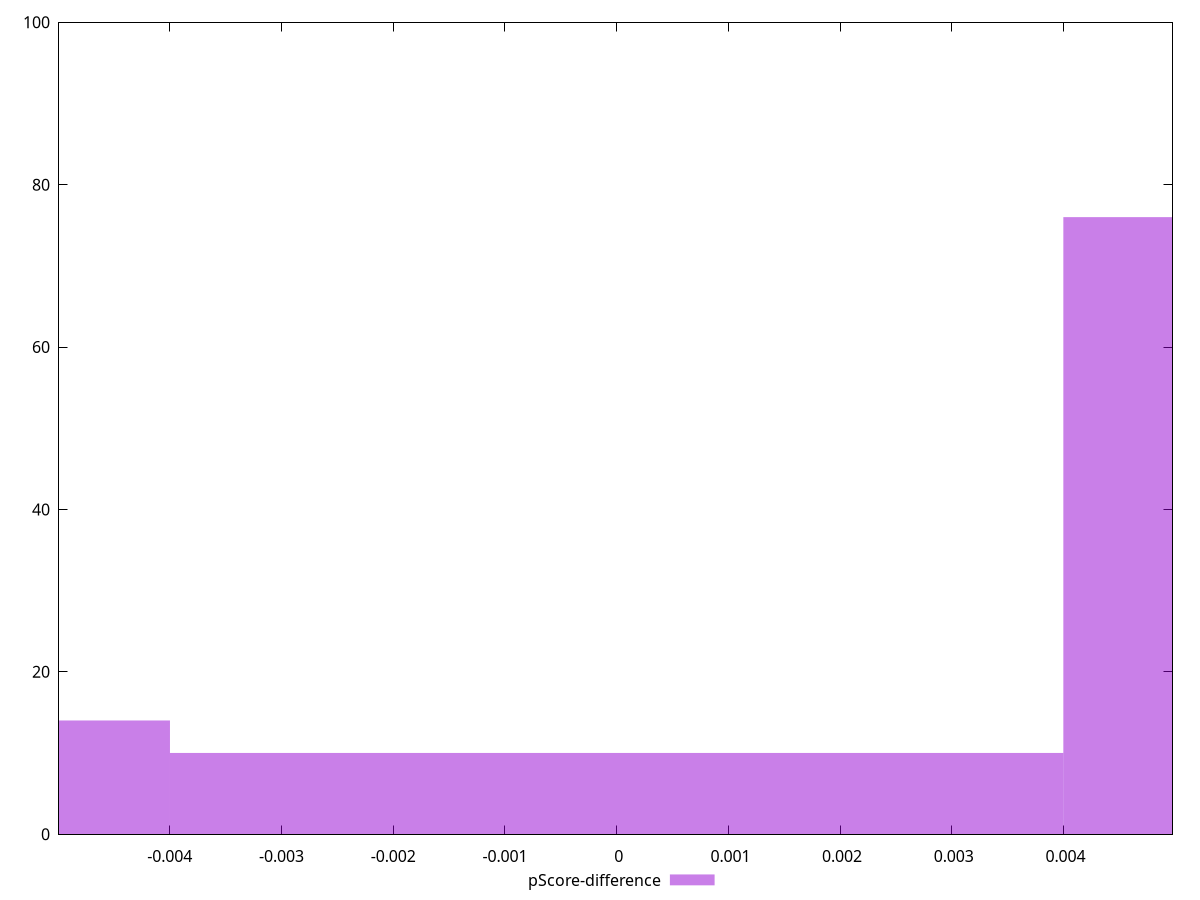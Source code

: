 reset

$pScoreDifference <<EOF
0 10
0.0079962658289493 76
-0.0079962658289493 14
EOF

set key outside below
set boxwidth 0.0079962658289493
set xrange [-0.004991353310517579:0.0049752017550493965]
set yrange [0:100]
set trange [0:100]
set style fill transparent solid 0.5 noborder
set terminal svg size 640, 490 enhanced background rgb 'white'
set output "reports/report_00033_2021-03-01T14-23-16.841Z/largest-contentful-paint/samples/astro-inner-cached/pScore-difference/histogram.svg"

plot $pScoreDifference title "pScore-difference" with boxes

reset
